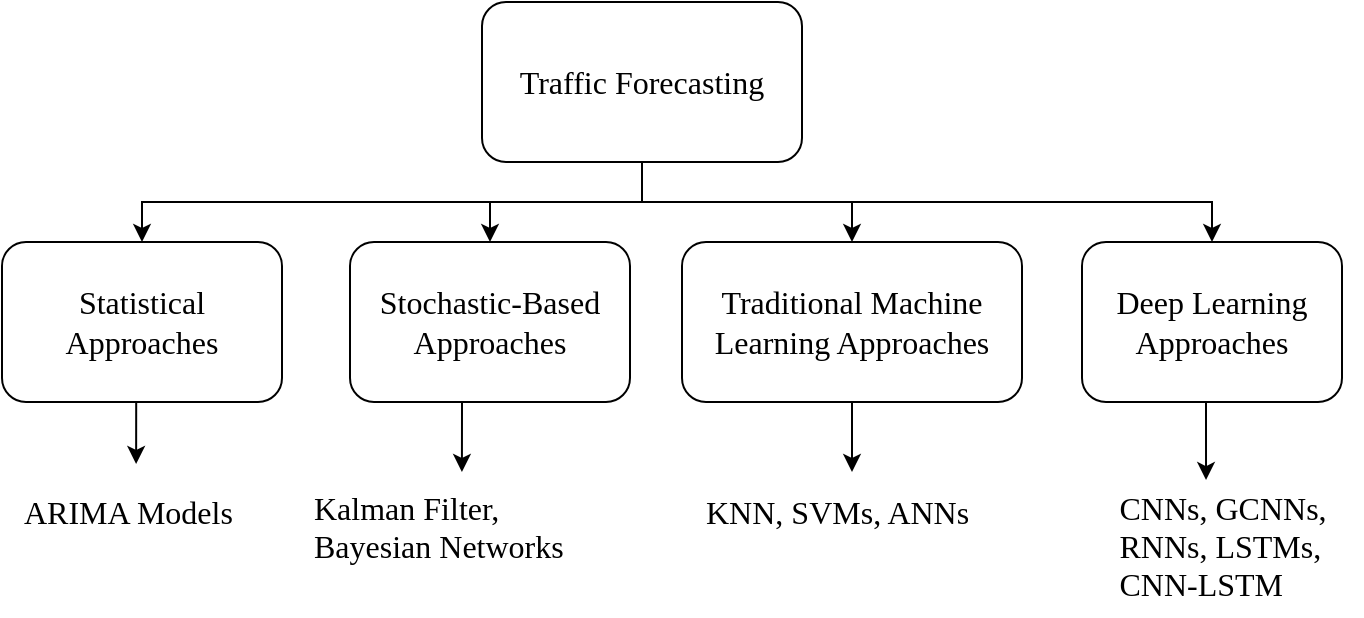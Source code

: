 <mxfile version="22.1.4" type="onedrive">
  <diagram name="Page-1" id="0HvqssjljiPrAZcx2ZAx">
    <mxGraphModel grid="1" page="1" gridSize="10" guides="1" tooltips="1" connect="1" arrows="1" fold="1" pageScale="1" pageWidth="827" pageHeight="1169" math="0" shadow="0">
      <root>
        <mxCell id="0" />
        <mxCell id="1" parent="0" />
        <mxCell id="qv6dWtvBswN2AiM2hlDa-10" style="edgeStyle=orthogonalEdgeStyle;rounded=0;orthogonalLoop=1;jettySize=auto;html=1;exitX=0.5;exitY=1;exitDx=0;exitDy=0;entryX=0.5;entryY=0;entryDx=0;entryDy=0;fontFamily=Lucida Console;fontSize=16;" edge="1" parent="1" source="qv6dWtvBswN2AiM2hlDa-1" target="qv6dWtvBswN2AiM2hlDa-6">
          <mxGeometry relative="1" as="geometry" />
        </mxCell>
        <mxCell id="qv6dWtvBswN2AiM2hlDa-11" style="edgeStyle=orthogonalEdgeStyle;rounded=0;orthogonalLoop=1;jettySize=auto;html=1;exitX=0.5;exitY=1;exitDx=0;exitDy=0;entryX=0.5;entryY=0;entryDx=0;entryDy=0;fontFamily=Lucida Console;fontSize=16;" edge="1" parent="1" source="qv6dWtvBswN2AiM2hlDa-1" target="qv6dWtvBswN2AiM2hlDa-2">
          <mxGeometry relative="1" as="geometry" />
        </mxCell>
        <mxCell id="qv6dWtvBswN2AiM2hlDa-12" style="edgeStyle=orthogonalEdgeStyle;rounded=0;orthogonalLoop=1;jettySize=auto;html=1;exitX=0.5;exitY=1;exitDx=0;exitDy=0;entryX=0.5;entryY=0;entryDx=0;entryDy=0;fontFamily=Lucida Console;fontSize=16;" edge="1" parent="1" source="qv6dWtvBswN2AiM2hlDa-1" target="qv6dWtvBswN2AiM2hlDa-5">
          <mxGeometry relative="1" as="geometry" />
        </mxCell>
        <mxCell id="qv6dWtvBswN2AiM2hlDa-1" value="&lt;font style=&quot;font-size: 16px;&quot; face=&quot;Lucida Console&quot;&gt;Traffic Forecasting&lt;/font&gt;" style="rounded=1;whiteSpace=wrap;html=1;" vertex="1" parent="1">
          <mxGeometry x="320" y="40" width="160" height="80" as="geometry" />
        </mxCell>
        <mxCell id="qv6dWtvBswN2AiM2hlDa-2" value="Statistical Approaches" style="rounded=1;whiteSpace=wrap;html=1;fontFamily=Lucida Console;fontSize=16;" vertex="1" parent="1">
          <mxGeometry x="80" y="160" width="140" height="80" as="geometry" />
        </mxCell>
        <mxCell id="qv6dWtvBswN2AiM2hlDa-5" value="Deep Learning Approaches" style="rounded=1;whiteSpace=wrap;html=1;fontFamily=Lucida Console;fontSize=16;" vertex="1" parent="1">
          <mxGeometry x="620" y="160" width="130" height="80" as="geometry" />
        </mxCell>
        <mxCell id="lDGWbvrGhENtRXp7AIOP-10" style="edgeStyle=orthogonalEdgeStyle;rounded=0;orthogonalLoop=1;jettySize=auto;html=1;exitX=0.5;exitY=1;exitDx=0;exitDy=0;entryX=0.5;entryY=0;entryDx=0;entryDy=0;" edge="1" parent="1" source="qv6dWtvBswN2AiM2hlDa-6" target="qv6dWtvBswN2AiM2hlDa-15">
          <mxGeometry relative="1" as="geometry" />
        </mxCell>
        <mxCell id="qv6dWtvBswN2AiM2hlDa-6" value="Traditional Machine Learning Approaches" style="rounded=1;whiteSpace=wrap;html=1;fontFamily=Lucida Console;fontSize=16;" vertex="1" parent="1">
          <mxGeometry x="420" y="160" width="170" height="80" as="geometry" />
        </mxCell>
        <mxCell id="qv6dWtvBswN2AiM2hlDa-13" value="ARIMA Models" style="text;html=1;strokeColor=none;fillColor=none;align=left;verticalAlign=middle;whiteSpace=wrap;rounded=0;fontSize=16;fontFamily=Lucida Console;" vertex="1" parent="1">
          <mxGeometry x="88.75" y="277" width="122.5" height="36" as="geometry" />
        </mxCell>
        <mxCell id="qv6dWtvBswN2AiM2hlDa-15" value="&lt;div align=&quot;left&quot;&gt;KNN, SVMs, ANNs&lt;/div&gt;" style="text;html=1;strokeColor=none;fillColor=none;align=left;verticalAlign=middle;whiteSpace=wrap;rounded=0;fontSize=16;fontFamily=Lucida Console;" vertex="1" parent="1">
          <mxGeometry x="430" y="275" width="150" height="40" as="geometry" />
        </mxCell>
        <mxCell id="qv6dWtvBswN2AiM2hlDa-16" value="&lt;div align=&quot;left&quot;&gt;CNNs, GCNNs, &lt;br&gt;&lt;/div&gt;&lt;div align=&quot;left&quot;&gt;RNNs, LSTMs, &lt;br&gt;&lt;/div&gt;&lt;div align=&quot;left&quot;&gt;CNN-LSTM&lt;br&gt;&lt;/div&gt;" style="text;html=1;align=center;verticalAlign=middle;resizable=0;points=[];autosize=1;strokeColor=none;fillColor=none;fontSize=16;fontFamily=Lucida Console;" vertex="1" parent="1">
          <mxGeometry x="620" y="277" width="140" height="70" as="geometry" />
        </mxCell>
        <mxCell id="lDGWbvrGhENtRXp7AIOP-4" style="edgeStyle=orthogonalEdgeStyle;rounded=0;orthogonalLoop=1;jettySize=auto;html=1;exitX=0.5;exitY=0;exitDx=0;exitDy=0;endArrow=none;endFill=0;startArrow=classic;startFill=1;" edge="1" parent="1" source="lDGWbvrGhENtRXp7AIOP-1">
          <mxGeometry relative="1" as="geometry">
            <mxPoint x="310" y="140" as="targetPoint" />
            <Array as="points">
              <mxPoint x="324" y="140" />
            </Array>
          </mxGeometry>
        </mxCell>
        <mxCell id="lDGWbvrGhENtRXp7AIOP-1" value="Stochastic-Based Approaches" style="rounded=1;whiteSpace=wrap;html=1;fontFamily=Lucida Console;fontSize=16;" vertex="1" parent="1">
          <mxGeometry x="254" y="160" width="140" height="80" as="geometry" />
        </mxCell>
        <mxCell id="lDGWbvrGhENtRXp7AIOP-3" value="&lt;font style=&quot;font-size: 16px;&quot; face=&quot;Lucida Console&quot;&gt;Kalman Filter,&lt;br&gt;Bayesian Networks&lt;/font&gt;" style="text;whiteSpace=wrap;html=1;" vertex="1" parent="1">
          <mxGeometry x="234" y="277" width="180" height="50" as="geometry" />
        </mxCell>
        <mxCell id="lDGWbvrGhENtRXp7AIOP-5" style="edgeStyle=orthogonalEdgeStyle;rounded=0;orthogonalLoop=1;jettySize=auto;html=1;exitX=0.5;exitY=1;exitDx=0;exitDy=0;entryX=0.476;entryY=-0.167;entryDx=0;entryDy=0;entryPerimeter=0;" edge="1" parent="1" source="qv6dWtvBswN2AiM2hlDa-2" target="qv6dWtvBswN2AiM2hlDa-13">
          <mxGeometry relative="1" as="geometry" />
        </mxCell>
        <mxCell id="lDGWbvrGhENtRXp7AIOP-6" style="edgeStyle=orthogonalEdgeStyle;rounded=0;orthogonalLoop=1;jettySize=auto;html=1;exitX=0.5;exitY=1;exitDx=0;exitDy=0;entryX=0.422;entryY=-0.04;entryDx=0;entryDy=0;entryPerimeter=0;" edge="1" parent="1" source="lDGWbvrGhENtRXp7AIOP-1" target="lDGWbvrGhENtRXp7AIOP-3">
          <mxGeometry relative="1" as="geometry" />
        </mxCell>
        <mxCell id="lDGWbvrGhENtRXp7AIOP-11" style="edgeStyle=orthogonalEdgeStyle;rounded=0;orthogonalLoop=1;jettySize=auto;html=1;exitX=0.5;exitY=1;exitDx=0;exitDy=0;entryX=0.443;entryY=0.029;entryDx=0;entryDy=0;entryPerimeter=0;" edge="1" parent="1" source="qv6dWtvBswN2AiM2hlDa-5" target="qv6dWtvBswN2AiM2hlDa-16">
          <mxGeometry relative="1" as="geometry" />
        </mxCell>
      </root>
    </mxGraphModel>
  </diagram>
</mxfile>

